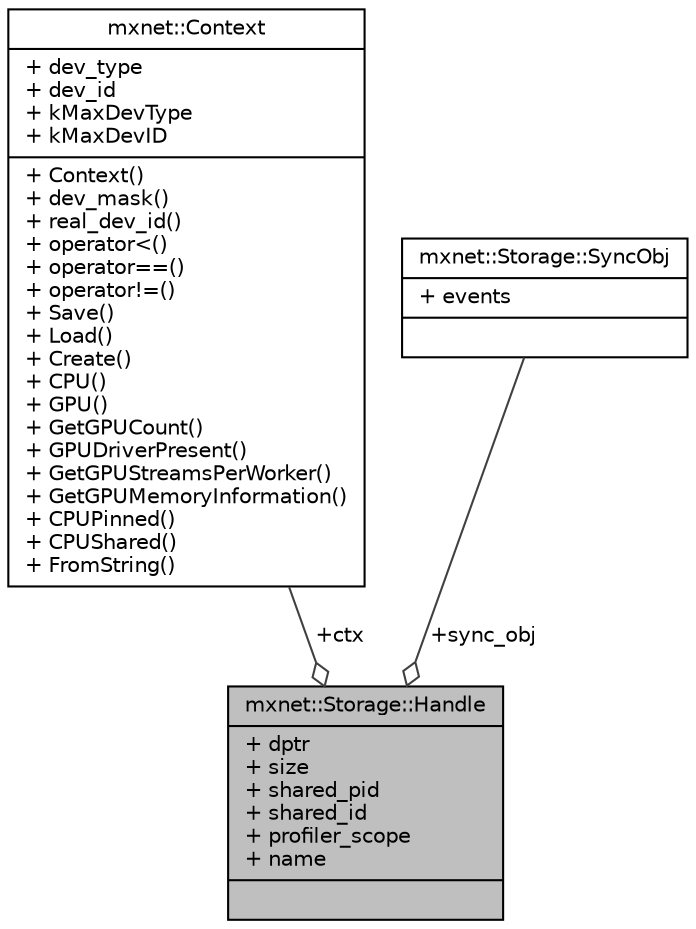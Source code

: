 digraph "mxnet::Storage::Handle"
{
 // LATEX_PDF_SIZE
  edge [fontname="Helvetica",fontsize="10",labelfontname="Helvetica",labelfontsize="10"];
  node [fontname="Helvetica",fontsize="10",shape=record];
  Node1 [label="{mxnet::Storage::Handle\n|+ dptr\l+ size\l+ shared_pid\l+ shared_id\l+ profiler_scope\l+ name\l|}",height=0.2,width=0.4,color="black", fillcolor="grey75", style="filled", fontcolor="black",tooltip="Storage handle."];
  Node2 -> Node1 [color="grey25",fontsize="10",style="solid",label=" +ctx" ,arrowhead="odiamond",fontname="Helvetica"];
  Node2 [label="{mxnet::Context\n|+ dev_type\l+ dev_id\l+ kMaxDevType\l+ kMaxDevID\l|+ Context()\l+ dev_mask()\l+ real_dev_id()\l+ operator\<()\l+ operator==()\l+ operator!=()\l+ Save()\l+ Load()\l+ Create()\l+ CPU()\l+ GPU()\l+ GetGPUCount()\l+ GPUDriverPresent()\l+ GetGPUStreamsPerWorker()\l+ GetGPUMemoryInformation()\l+ CPUPinned()\l+ CPUShared()\l+ FromString()\l}",height=0.2,width=0.4,color="black", fillcolor="white", style="filled",URL="$structmxnet_1_1Context.html",tooltip="Context information about the execution environment."];
  Node3 -> Node1 [color="grey25",fontsize="10",style="solid",label=" +sync_obj" ,arrowhead="odiamond",fontname="Helvetica"];
  Node3 [label="{mxnet::Storage::SyncObj\n|+ events\l|}",height=0.2,width=0.4,color="black", fillcolor="white", style="filled",URL="$structmxnet_1_1Storage_1_1SyncObj.html",tooltip="Storage sync object."];
}
